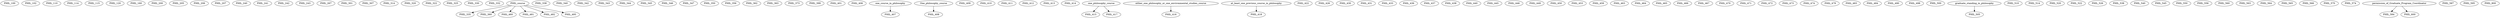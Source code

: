 digraph G {
    PHIL_100;
    PHIL_102;
    PHIL_110;
    PHIL_114;
    PHIL_115;
    PHIL_120;
    PHIL_160;
    PHIL_200;
    PHIL_205;
    PHIL_206;
    PHIL_207;
    PHIL_240;
    PHIL_241;
    PHIL_242;
    PHIL_243;
    PHIL_267;
    PHIL_301;
    PHIL_307;
    PHIL_314;
    PHIL_320;
    PHIL_322;
    PHIL_325;
    PHIL_330;
    PHIL_332;
    edge [color=black];
    PHIL_course -> PHIL_335;
    PHIL_338;
    PHIL_340;
    PHIL_342;
    PHIL_343;
    PHIL_344;
    PHIL_345;
    PHIL_346;
    PHIL_347;
    PHIL_350;
    PHIL_356;
    edge [color=black];
    PHIL_course -> PHIL_360;
    PHIL_362;
    PHIL_363;
    PHIL_373;
    PHIL_399;
    PHIL_401;
    PHIL_406;
    edge [color=black];
    one_course_in_philosophy -> PHIL_407;
    edge [color=black];
    One_philosophy_course -> PHIL_408;
    PHIL_409;
    PHIL_410;
    PHIL_411;
    PHIL_412;
    PHIL_413;
    PHIL_414;
    edge [color=black];
    one_philosophy_course -> PHIL_415;
    edge [color=black];
    either_one_philosophy_or_one_environmental_studies_course -> PHIL_416;
    edge [color=black];
    one_philosophy_course -> PHIL_417;
    edge [color=black];
    at_least_one_previous_course_in_philosophy -> PHIL_418;
    PHIL_422;
    PHIL_426;
    PHIL_430;
    PHIL_431;
    PHIL_433;
    PHIL_436;
    PHIL_437;
    PHIL_438;
    PHIL_440;
    PHIL_445;
    PHIL_446;
    PHIL_449;
    PHIL_450;
    PHIL_453;
    PHIL_459;
    edge [color=black];
    PHIL_course -> PHIL_460;
    PHIL_463;
    PHIL_464;
    PHIL_465;
    PHIL_466;
    PHIL_467;
    PHIL_470;
    PHIL_471;
    PHIL_472;
    PHIL_473;
    PHIL_474;
    PHIL_479;
    edge [color=black];
    PHIL_course -> PHIL_481;
    edge [color=black];
    PHIL_course -> PHIL_482;
    PHIL_483;
    PHIL_484;
    PHIL_490;
    edge [color=black];
    PHIL_course -> PHIL_495;
    PHIL_498;
    PHIL_500;
    edge [color=black];
    graduate_standing_in_philosophy -> PHIL_505;
    PHIL_510;
    PHIL_514;
    PHIL_520;
    PHIL_522;
    PHIL_526;
    PHIL_538;
    PHIL_540;
    PHIL_545;
    PHIL_550;
    PHIL_556;
    PHIL_560;
    PHIL_563;
    PHIL_564;
    PHIL_565;
    PHIL_566;
    PHIL_570;
    PHIL_574;
    edge [color=black];
    permission_of_Graduate_Program_Coordinator -> PHIL_584;
    PHIL_587;
    PHIL_595;
    edge [color=black];
    permission_of_Graduate_Program_Coordinator -> PHIL_600;
    PHIL_800;
}

